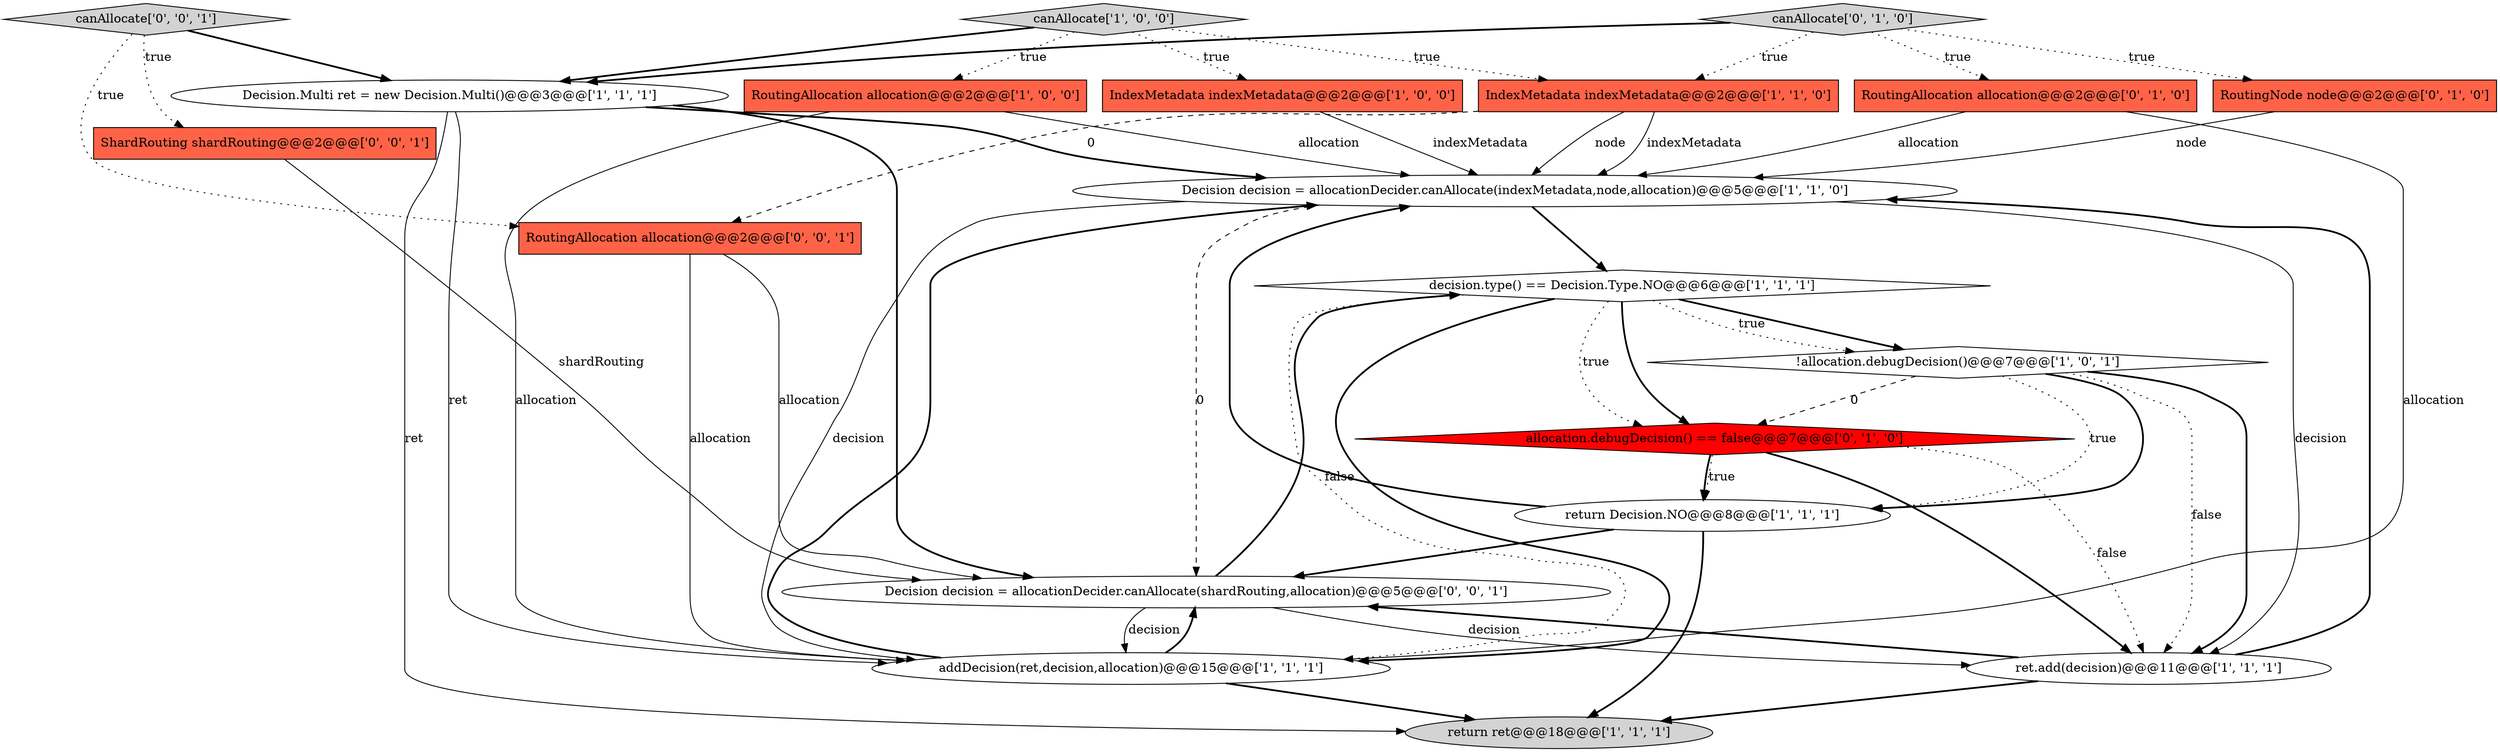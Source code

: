 digraph {
12 [style = filled, label = "RoutingNode node@@@2@@@['0', '1', '0']", fillcolor = tomato, shape = box image = "AAA0AAABBB2BBB"];
2 [style = filled, label = "return Decision.NO@@@8@@@['1', '1', '1']", fillcolor = white, shape = ellipse image = "AAA0AAABBB1BBB"];
13 [style = filled, label = "allocation.debugDecision() == false@@@7@@@['0', '1', '0']", fillcolor = red, shape = diamond image = "AAA1AAABBB2BBB"];
3 [style = filled, label = "return ret@@@18@@@['1', '1', '1']", fillcolor = lightgray, shape = ellipse image = "AAA0AAABBB1BBB"];
8 [style = filled, label = "decision.type() == Decision.Type.NO@@@6@@@['1', '1', '1']", fillcolor = white, shape = diamond image = "AAA0AAABBB1BBB"];
9 [style = filled, label = "!allocation.debugDecision()@@@7@@@['1', '0', '1']", fillcolor = white, shape = diamond image = "AAA0AAABBB1BBB"];
10 [style = filled, label = "canAllocate['1', '0', '0']", fillcolor = lightgray, shape = diamond image = "AAA0AAABBB1BBB"];
1 [style = filled, label = "addDecision(ret,decision,allocation)@@@15@@@['1', '1', '1']", fillcolor = white, shape = ellipse image = "AAA0AAABBB1BBB"];
17 [style = filled, label = "RoutingAllocation allocation@@@2@@@['0', '0', '1']", fillcolor = tomato, shape = box image = "AAA0AAABBB3BBB"];
18 [style = filled, label = "Decision decision = allocationDecider.canAllocate(shardRouting,allocation)@@@5@@@['0', '0', '1']", fillcolor = white, shape = ellipse image = "AAA0AAABBB3BBB"];
5 [style = filled, label = "Decision decision = allocationDecider.canAllocate(indexMetadata,node,allocation)@@@5@@@['1', '1', '0']", fillcolor = white, shape = ellipse image = "AAA0AAABBB1BBB"];
19 [style = filled, label = "canAllocate['0', '0', '1']", fillcolor = lightgray, shape = diamond image = "AAA0AAABBB3BBB"];
14 [style = filled, label = "RoutingAllocation allocation@@@2@@@['0', '1', '0']", fillcolor = tomato, shape = box image = "AAA0AAABBB2BBB"];
11 [style = filled, label = "IndexMetadata indexMetadata@@@2@@@['1', '1', '0']", fillcolor = tomato, shape = box image = "AAA0AAABBB1BBB"];
0 [style = filled, label = "Decision.Multi ret = new Decision.Multi()@@@3@@@['1', '1', '1']", fillcolor = white, shape = ellipse image = "AAA0AAABBB1BBB"];
4 [style = filled, label = "ret.add(decision)@@@11@@@['1', '1', '1']", fillcolor = white, shape = ellipse image = "AAA0AAABBB1BBB"];
15 [style = filled, label = "canAllocate['0', '1', '0']", fillcolor = lightgray, shape = diamond image = "AAA0AAABBB2BBB"];
16 [style = filled, label = "ShardRouting shardRouting@@@2@@@['0', '0', '1']", fillcolor = tomato, shape = box image = "AAA0AAABBB3BBB"];
7 [style = filled, label = "RoutingAllocation allocation@@@2@@@['1', '0', '0']", fillcolor = tomato, shape = box image = "AAA0AAABBB1BBB"];
6 [style = filled, label = "IndexMetadata indexMetadata@@@2@@@['1', '0', '0']", fillcolor = tomato, shape = box image = "AAA0AAABBB1BBB"];
1->5 [style = bold, label=""];
5->8 [style = bold, label=""];
4->3 [style = bold, label=""];
10->6 [style = dotted, label="true"];
2->5 [style = bold, label=""];
5->4 [style = solid, label="decision"];
17->18 [style = solid, label="allocation"];
9->2 [style = bold, label=""];
18->4 [style = solid, label="decision"];
19->17 [style = dotted, label="true"];
9->4 [style = bold, label=""];
2->3 [style = bold, label=""];
6->5 [style = solid, label="indexMetadata"];
1->3 [style = bold, label=""];
2->18 [style = bold, label=""];
1->18 [style = bold, label=""];
4->18 [style = bold, label=""];
11->17 [style = dashed, label="0"];
18->1 [style = solid, label="decision"];
15->14 [style = dotted, label="true"];
5->18 [style = dashed, label="0"];
5->1 [style = solid, label="decision"];
9->4 [style = dotted, label="false"];
14->5 [style = solid, label="allocation"];
19->0 [style = bold, label=""];
16->18 [style = solid, label="shardRouting"];
11->5 [style = solid, label="node"];
13->2 [style = dotted, label="true"];
8->1 [style = bold, label=""];
7->5 [style = solid, label="allocation"];
14->1 [style = solid, label="allocation"];
13->4 [style = dotted, label="false"];
17->1 [style = solid, label="allocation"];
10->11 [style = dotted, label="true"];
9->2 [style = dotted, label="true"];
15->0 [style = bold, label=""];
12->5 [style = solid, label="node"];
10->0 [style = bold, label=""];
9->13 [style = dashed, label="0"];
8->9 [style = bold, label=""];
15->11 [style = dotted, label="true"];
7->1 [style = solid, label="allocation"];
19->16 [style = dotted, label="true"];
15->12 [style = dotted, label="true"];
0->18 [style = bold, label=""];
0->1 [style = solid, label="ret"];
18->8 [style = bold, label=""];
8->13 [style = dotted, label="true"];
8->9 [style = dotted, label="true"];
8->1 [style = dotted, label="false"];
4->5 [style = bold, label=""];
11->5 [style = solid, label="indexMetadata"];
10->7 [style = dotted, label="true"];
0->3 [style = solid, label="ret"];
8->13 [style = bold, label=""];
0->5 [style = bold, label=""];
13->2 [style = bold, label=""];
13->4 [style = bold, label=""];
}
